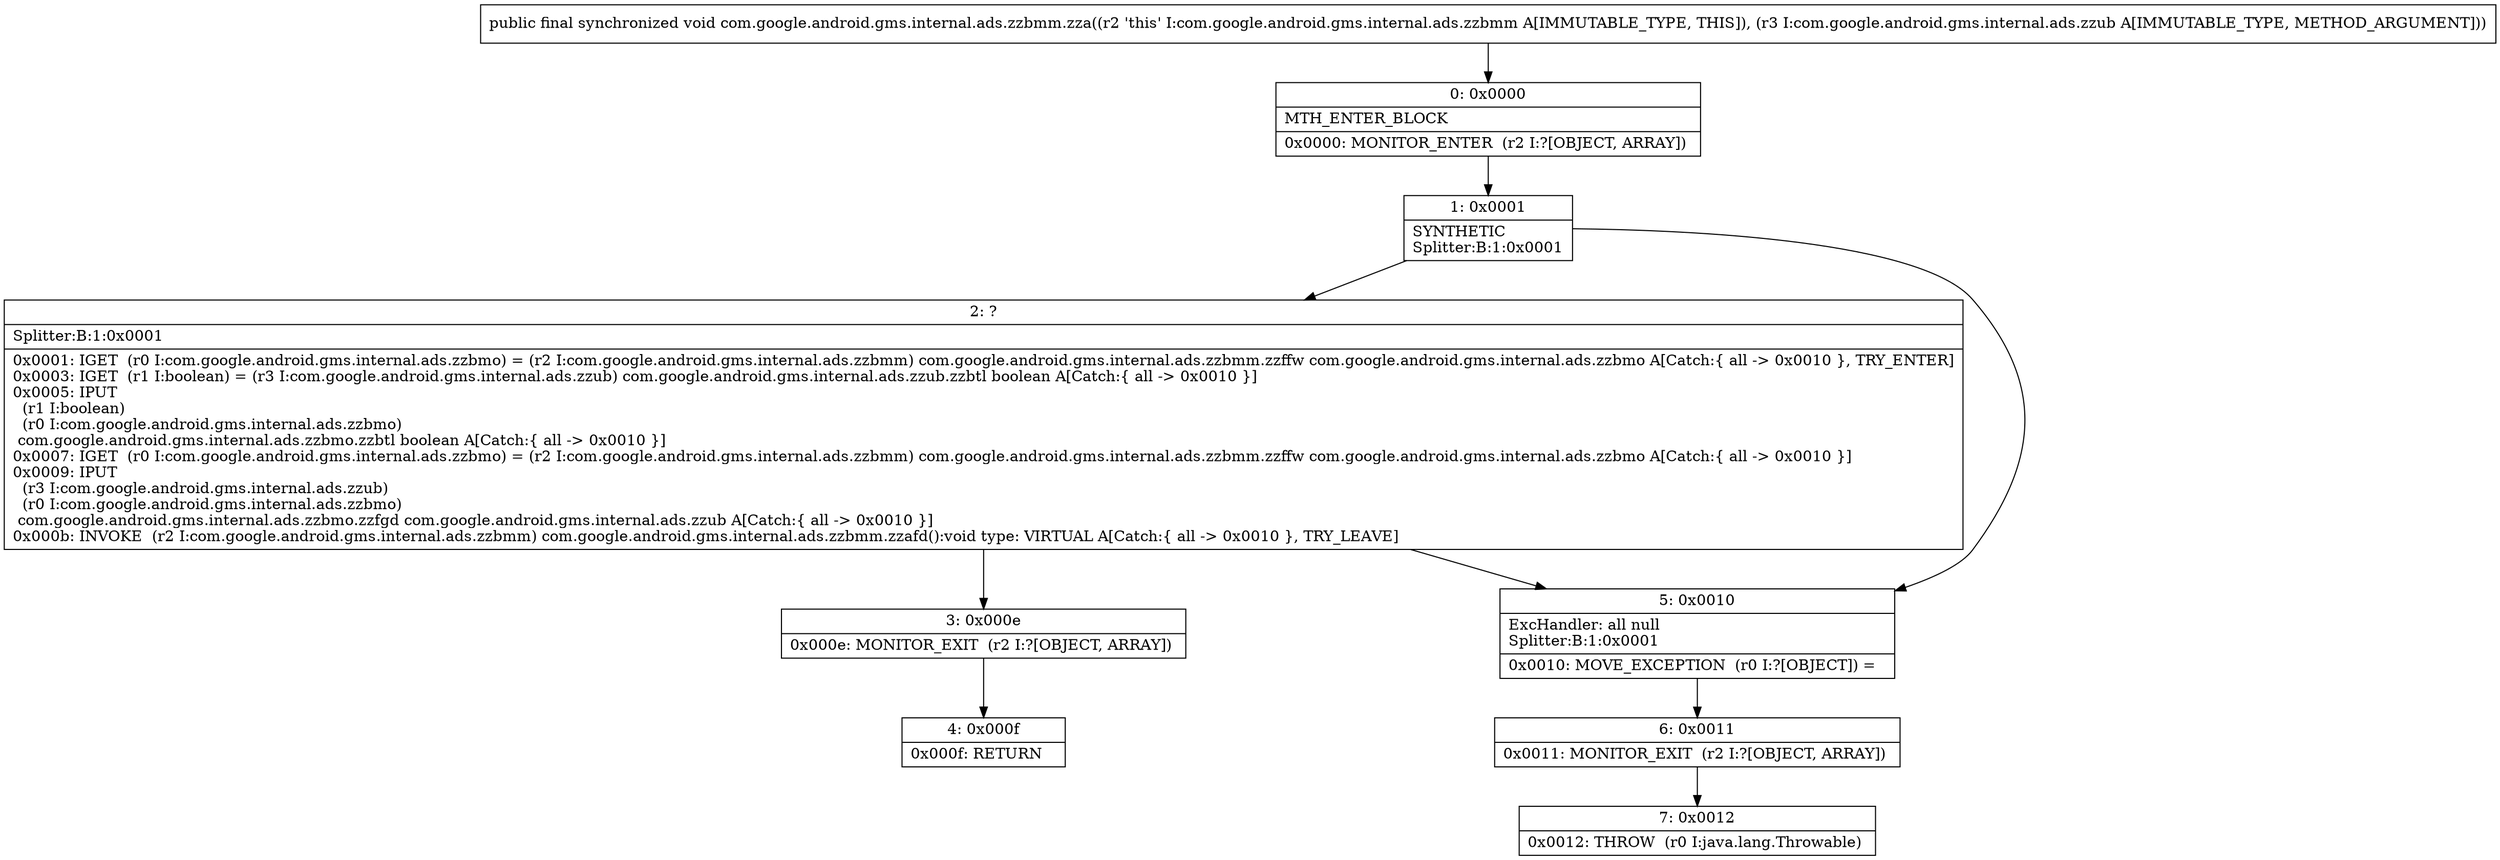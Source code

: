 digraph "CFG forcom.google.android.gms.internal.ads.zzbmm.zza(Lcom\/google\/android\/gms\/internal\/ads\/zzub;)V" {
Node_0 [shape=record,label="{0\:\ 0x0000|MTH_ENTER_BLOCK\l|0x0000: MONITOR_ENTER  (r2 I:?[OBJECT, ARRAY]) \l}"];
Node_1 [shape=record,label="{1\:\ 0x0001|SYNTHETIC\lSplitter:B:1:0x0001\l}"];
Node_2 [shape=record,label="{2\:\ ?|Splitter:B:1:0x0001\l|0x0001: IGET  (r0 I:com.google.android.gms.internal.ads.zzbmo) = (r2 I:com.google.android.gms.internal.ads.zzbmm) com.google.android.gms.internal.ads.zzbmm.zzffw com.google.android.gms.internal.ads.zzbmo A[Catch:\{ all \-\> 0x0010 \}, TRY_ENTER]\l0x0003: IGET  (r1 I:boolean) = (r3 I:com.google.android.gms.internal.ads.zzub) com.google.android.gms.internal.ads.zzub.zzbtl boolean A[Catch:\{ all \-\> 0x0010 \}]\l0x0005: IPUT  \l  (r1 I:boolean)\l  (r0 I:com.google.android.gms.internal.ads.zzbmo)\l com.google.android.gms.internal.ads.zzbmo.zzbtl boolean A[Catch:\{ all \-\> 0x0010 \}]\l0x0007: IGET  (r0 I:com.google.android.gms.internal.ads.zzbmo) = (r2 I:com.google.android.gms.internal.ads.zzbmm) com.google.android.gms.internal.ads.zzbmm.zzffw com.google.android.gms.internal.ads.zzbmo A[Catch:\{ all \-\> 0x0010 \}]\l0x0009: IPUT  \l  (r3 I:com.google.android.gms.internal.ads.zzub)\l  (r0 I:com.google.android.gms.internal.ads.zzbmo)\l com.google.android.gms.internal.ads.zzbmo.zzfgd com.google.android.gms.internal.ads.zzub A[Catch:\{ all \-\> 0x0010 \}]\l0x000b: INVOKE  (r2 I:com.google.android.gms.internal.ads.zzbmm) com.google.android.gms.internal.ads.zzbmm.zzafd():void type: VIRTUAL A[Catch:\{ all \-\> 0x0010 \}, TRY_LEAVE]\l}"];
Node_3 [shape=record,label="{3\:\ 0x000e|0x000e: MONITOR_EXIT  (r2 I:?[OBJECT, ARRAY]) \l}"];
Node_4 [shape=record,label="{4\:\ 0x000f|0x000f: RETURN   \l}"];
Node_5 [shape=record,label="{5\:\ 0x0010|ExcHandler: all null\lSplitter:B:1:0x0001\l|0x0010: MOVE_EXCEPTION  (r0 I:?[OBJECT]) =  \l}"];
Node_6 [shape=record,label="{6\:\ 0x0011|0x0011: MONITOR_EXIT  (r2 I:?[OBJECT, ARRAY]) \l}"];
Node_7 [shape=record,label="{7\:\ 0x0012|0x0012: THROW  (r0 I:java.lang.Throwable) \l}"];
MethodNode[shape=record,label="{public final synchronized void com.google.android.gms.internal.ads.zzbmm.zza((r2 'this' I:com.google.android.gms.internal.ads.zzbmm A[IMMUTABLE_TYPE, THIS]), (r3 I:com.google.android.gms.internal.ads.zzub A[IMMUTABLE_TYPE, METHOD_ARGUMENT])) }"];
MethodNode -> Node_0;
Node_0 -> Node_1;
Node_1 -> Node_2;
Node_1 -> Node_5;
Node_2 -> Node_3;
Node_2 -> Node_5;
Node_3 -> Node_4;
Node_5 -> Node_6;
Node_6 -> Node_7;
}

